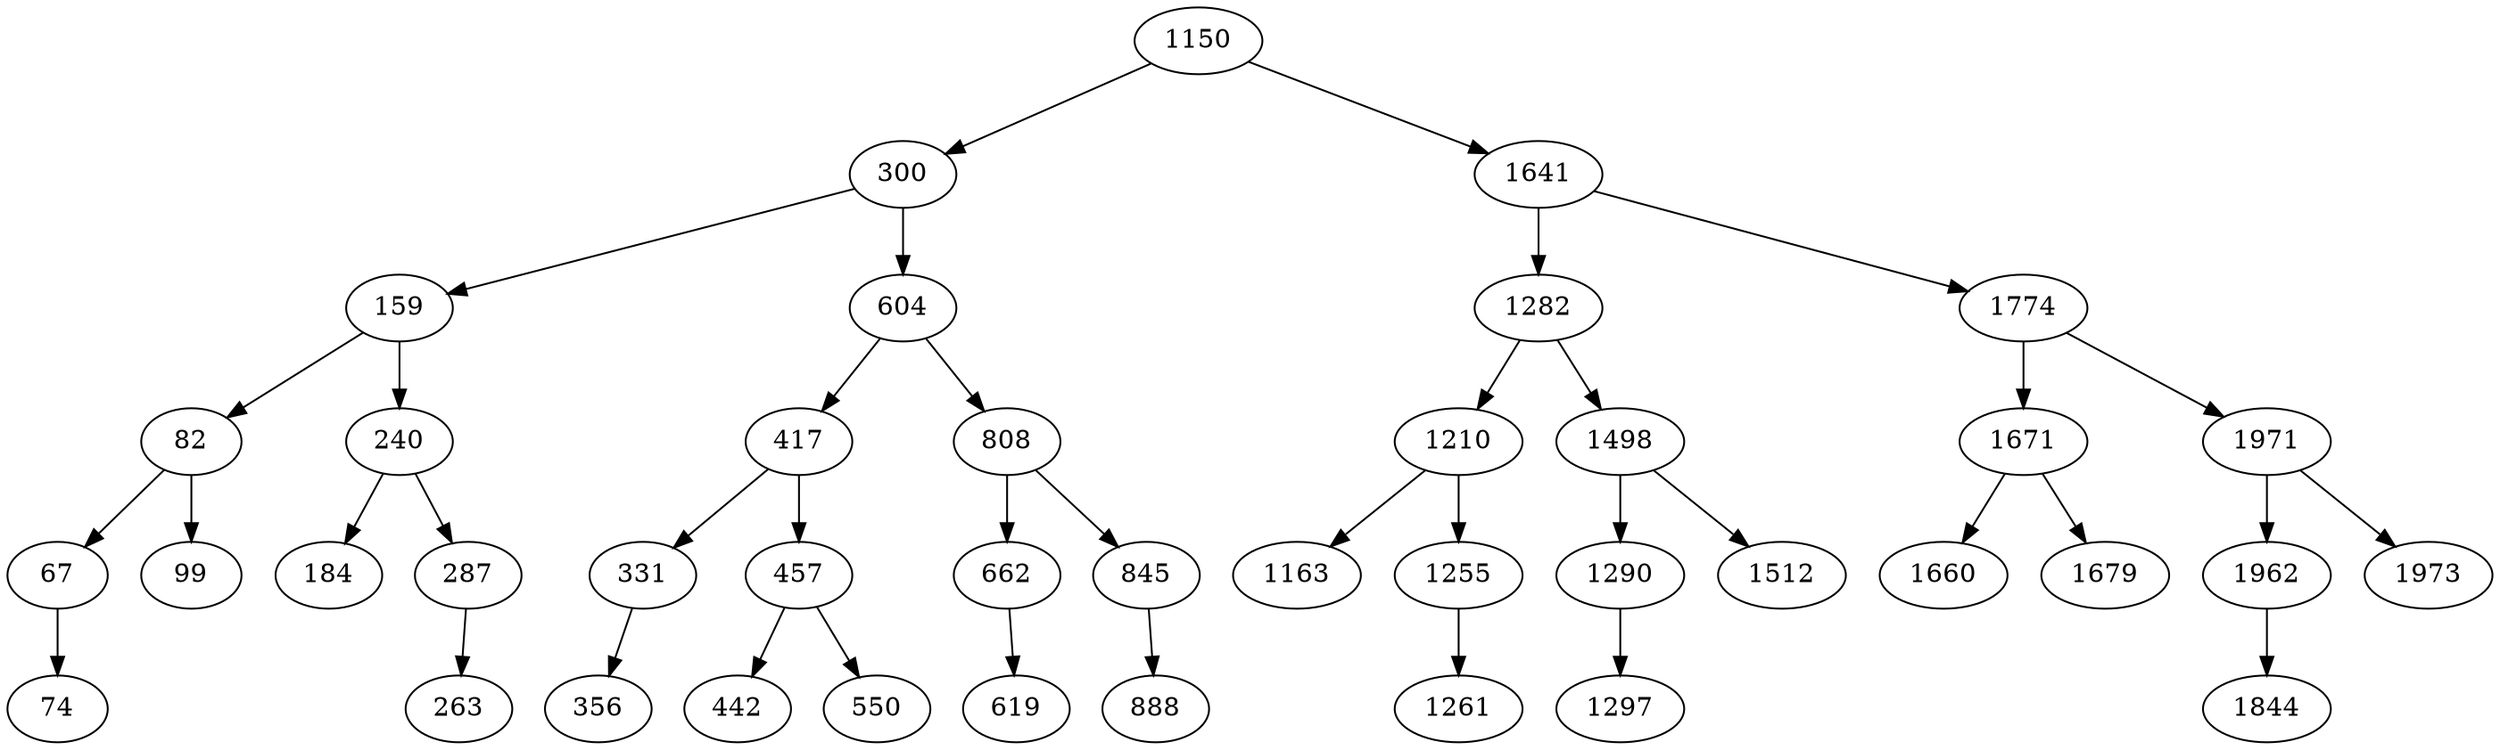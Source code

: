 digraph AVLBaum
{
1150 -> 300;
1150 -> 1641;
300 -> 159;
300 -> 604;
159 -> 82;
159 -> 240;
82 -> 67;
82 -> 99;
67 -> 74;
240 -> 184;
240 -> 287;
287 -> 263;
604 -> 417;
604 -> 808;
417 -> 331;
417 -> 457;
331 -> 356;
457 -> 442;
457 -> 550;
808 -> 662;
808 -> 845;
662 -> 619;
845 -> 888;
1641 -> 1282;
1641 -> 1774;
1282 -> 1210;
1282 -> 1498;
1210 -> 1163;
1210 -> 1255;
1255 -> 1261;
1498 -> 1290;
1498 -> 1512;
1290 -> 1297;
1774 -> 1671;
1774 -> 1971;
1671 -> 1660;
1671 -> 1679;
1971 -> 1962;
1971 -> 1973;
1962 -> 1844;
}
